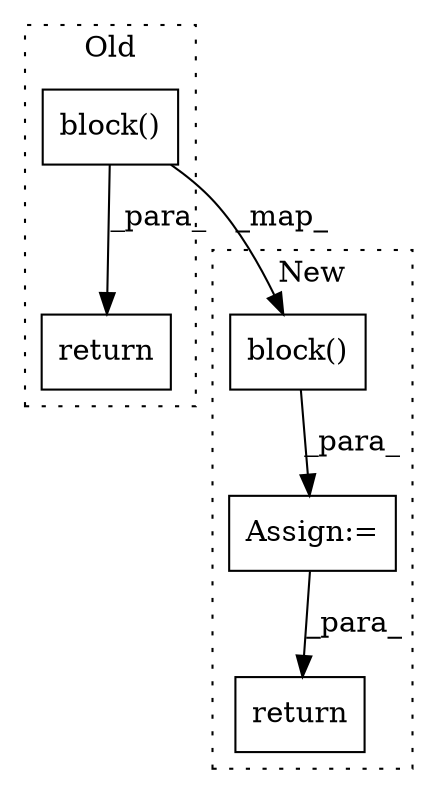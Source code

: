 digraph G {
subgraph cluster0 {
1 [label="block()" a="75" s="2113,2125" l="11,1" shape="box"];
4 [label="return" a="93" s="2088" l="7" shape="box"];
label = "Old";
style="dotted";
}
subgraph cluster1 {
2 [label="block()" a="75" s="2455,2467" l="11,1" shape="box"];
3 [label="Assign:=" a="68" s="2452" l="3" shape="box"];
5 [label="return" a="93" s="2585" l="7" shape="box"];
label = "New";
style="dotted";
}
1 -> 4 [label="_para_"];
1 -> 2 [label="_map_"];
2 -> 3 [label="_para_"];
3 -> 5 [label="_para_"];
}
